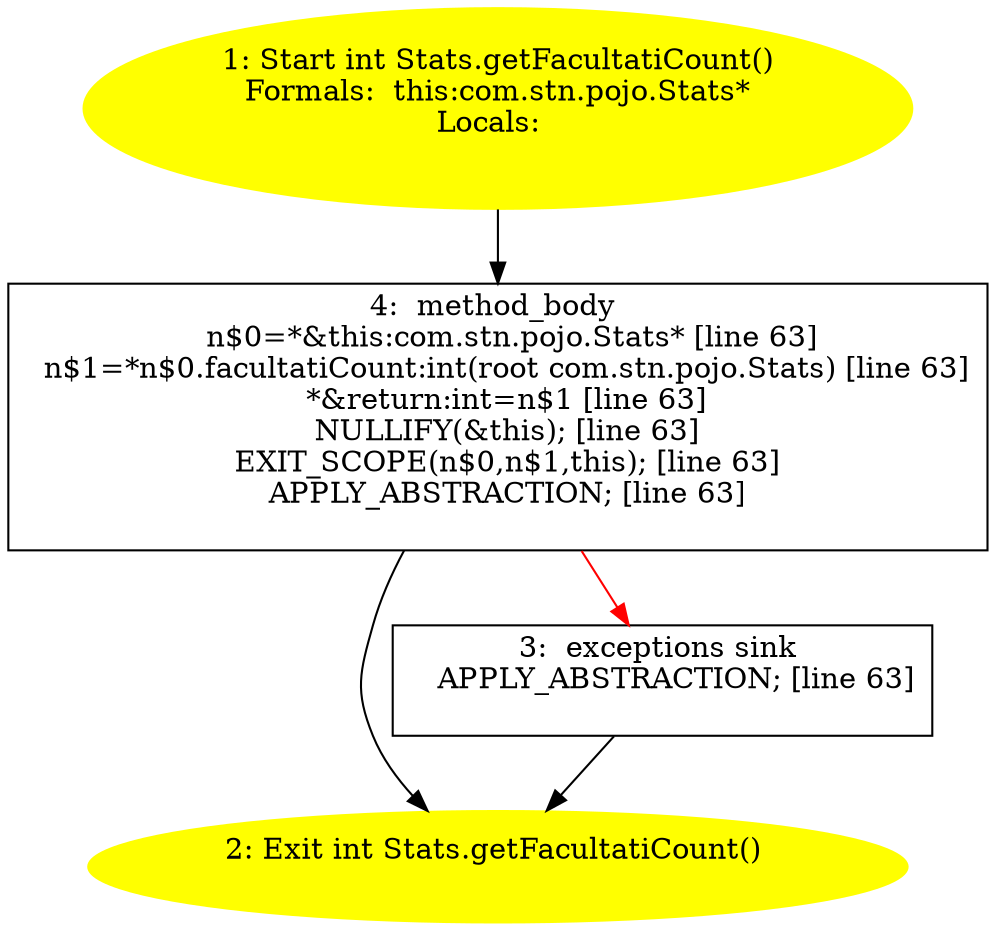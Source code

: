 /* @generated */
digraph cfg {
"com.stn.pojo.Stats.getFacultatiCount():int.f1e05a6689f3f26ad2bc3a103ea174e2_1" [label="1: Start int Stats.getFacultatiCount()\nFormals:  this:com.stn.pojo.Stats*\nLocals:  \n  " color=yellow style=filled]
	

	 "com.stn.pojo.Stats.getFacultatiCount():int.f1e05a6689f3f26ad2bc3a103ea174e2_1" -> "com.stn.pojo.Stats.getFacultatiCount():int.f1e05a6689f3f26ad2bc3a103ea174e2_4" ;
"com.stn.pojo.Stats.getFacultatiCount():int.f1e05a6689f3f26ad2bc3a103ea174e2_2" [label="2: Exit int Stats.getFacultatiCount() \n  " color=yellow style=filled]
	

"com.stn.pojo.Stats.getFacultatiCount():int.f1e05a6689f3f26ad2bc3a103ea174e2_3" [label="3:  exceptions sink \n   APPLY_ABSTRACTION; [line 63]\n " shape="box"]
	

	 "com.stn.pojo.Stats.getFacultatiCount():int.f1e05a6689f3f26ad2bc3a103ea174e2_3" -> "com.stn.pojo.Stats.getFacultatiCount():int.f1e05a6689f3f26ad2bc3a103ea174e2_2" ;
"com.stn.pojo.Stats.getFacultatiCount():int.f1e05a6689f3f26ad2bc3a103ea174e2_4" [label="4:  method_body \n   n$0=*&this:com.stn.pojo.Stats* [line 63]\n  n$1=*n$0.facultatiCount:int(root com.stn.pojo.Stats) [line 63]\n  *&return:int=n$1 [line 63]\n  NULLIFY(&this); [line 63]\n  EXIT_SCOPE(n$0,n$1,this); [line 63]\n  APPLY_ABSTRACTION; [line 63]\n " shape="box"]
	

	 "com.stn.pojo.Stats.getFacultatiCount():int.f1e05a6689f3f26ad2bc3a103ea174e2_4" -> "com.stn.pojo.Stats.getFacultatiCount():int.f1e05a6689f3f26ad2bc3a103ea174e2_2" ;
	 "com.stn.pojo.Stats.getFacultatiCount():int.f1e05a6689f3f26ad2bc3a103ea174e2_4" -> "com.stn.pojo.Stats.getFacultatiCount():int.f1e05a6689f3f26ad2bc3a103ea174e2_3" [color="red" ];
}
